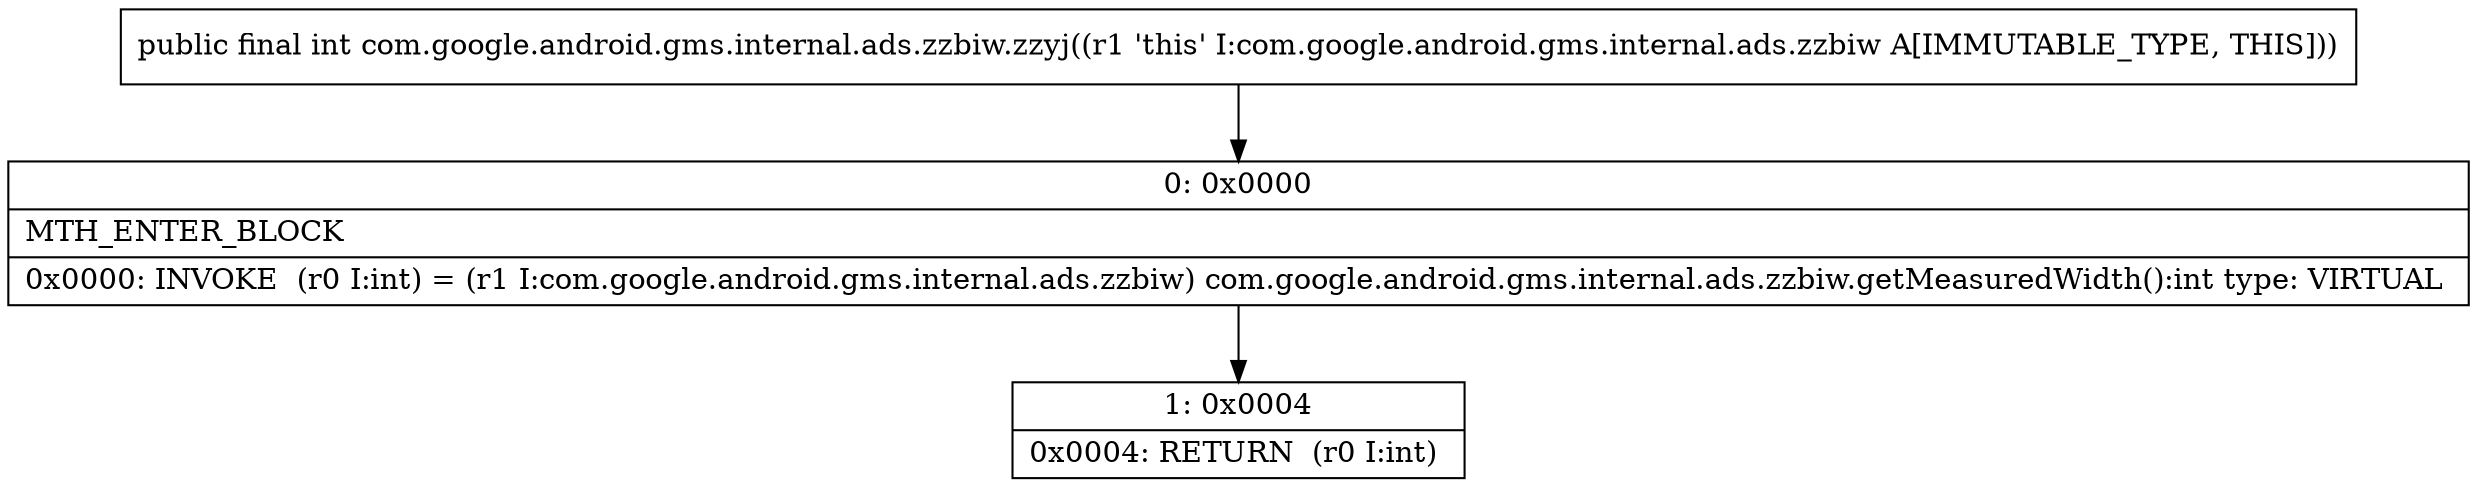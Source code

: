 digraph "CFG forcom.google.android.gms.internal.ads.zzbiw.zzyj()I" {
Node_0 [shape=record,label="{0\:\ 0x0000|MTH_ENTER_BLOCK\l|0x0000: INVOKE  (r0 I:int) = (r1 I:com.google.android.gms.internal.ads.zzbiw) com.google.android.gms.internal.ads.zzbiw.getMeasuredWidth():int type: VIRTUAL \l}"];
Node_1 [shape=record,label="{1\:\ 0x0004|0x0004: RETURN  (r0 I:int) \l}"];
MethodNode[shape=record,label="{public final int com.google.android.gms.internal.ads.zzbiw.zzyj((r1 'this' I:com.google.android.gms.internal.ads.zzbiw A[IMMUTABLE_TYPE, THIS])) }"];
MethodNode -> Node_0;
Node_0 -> Node_1;
}

